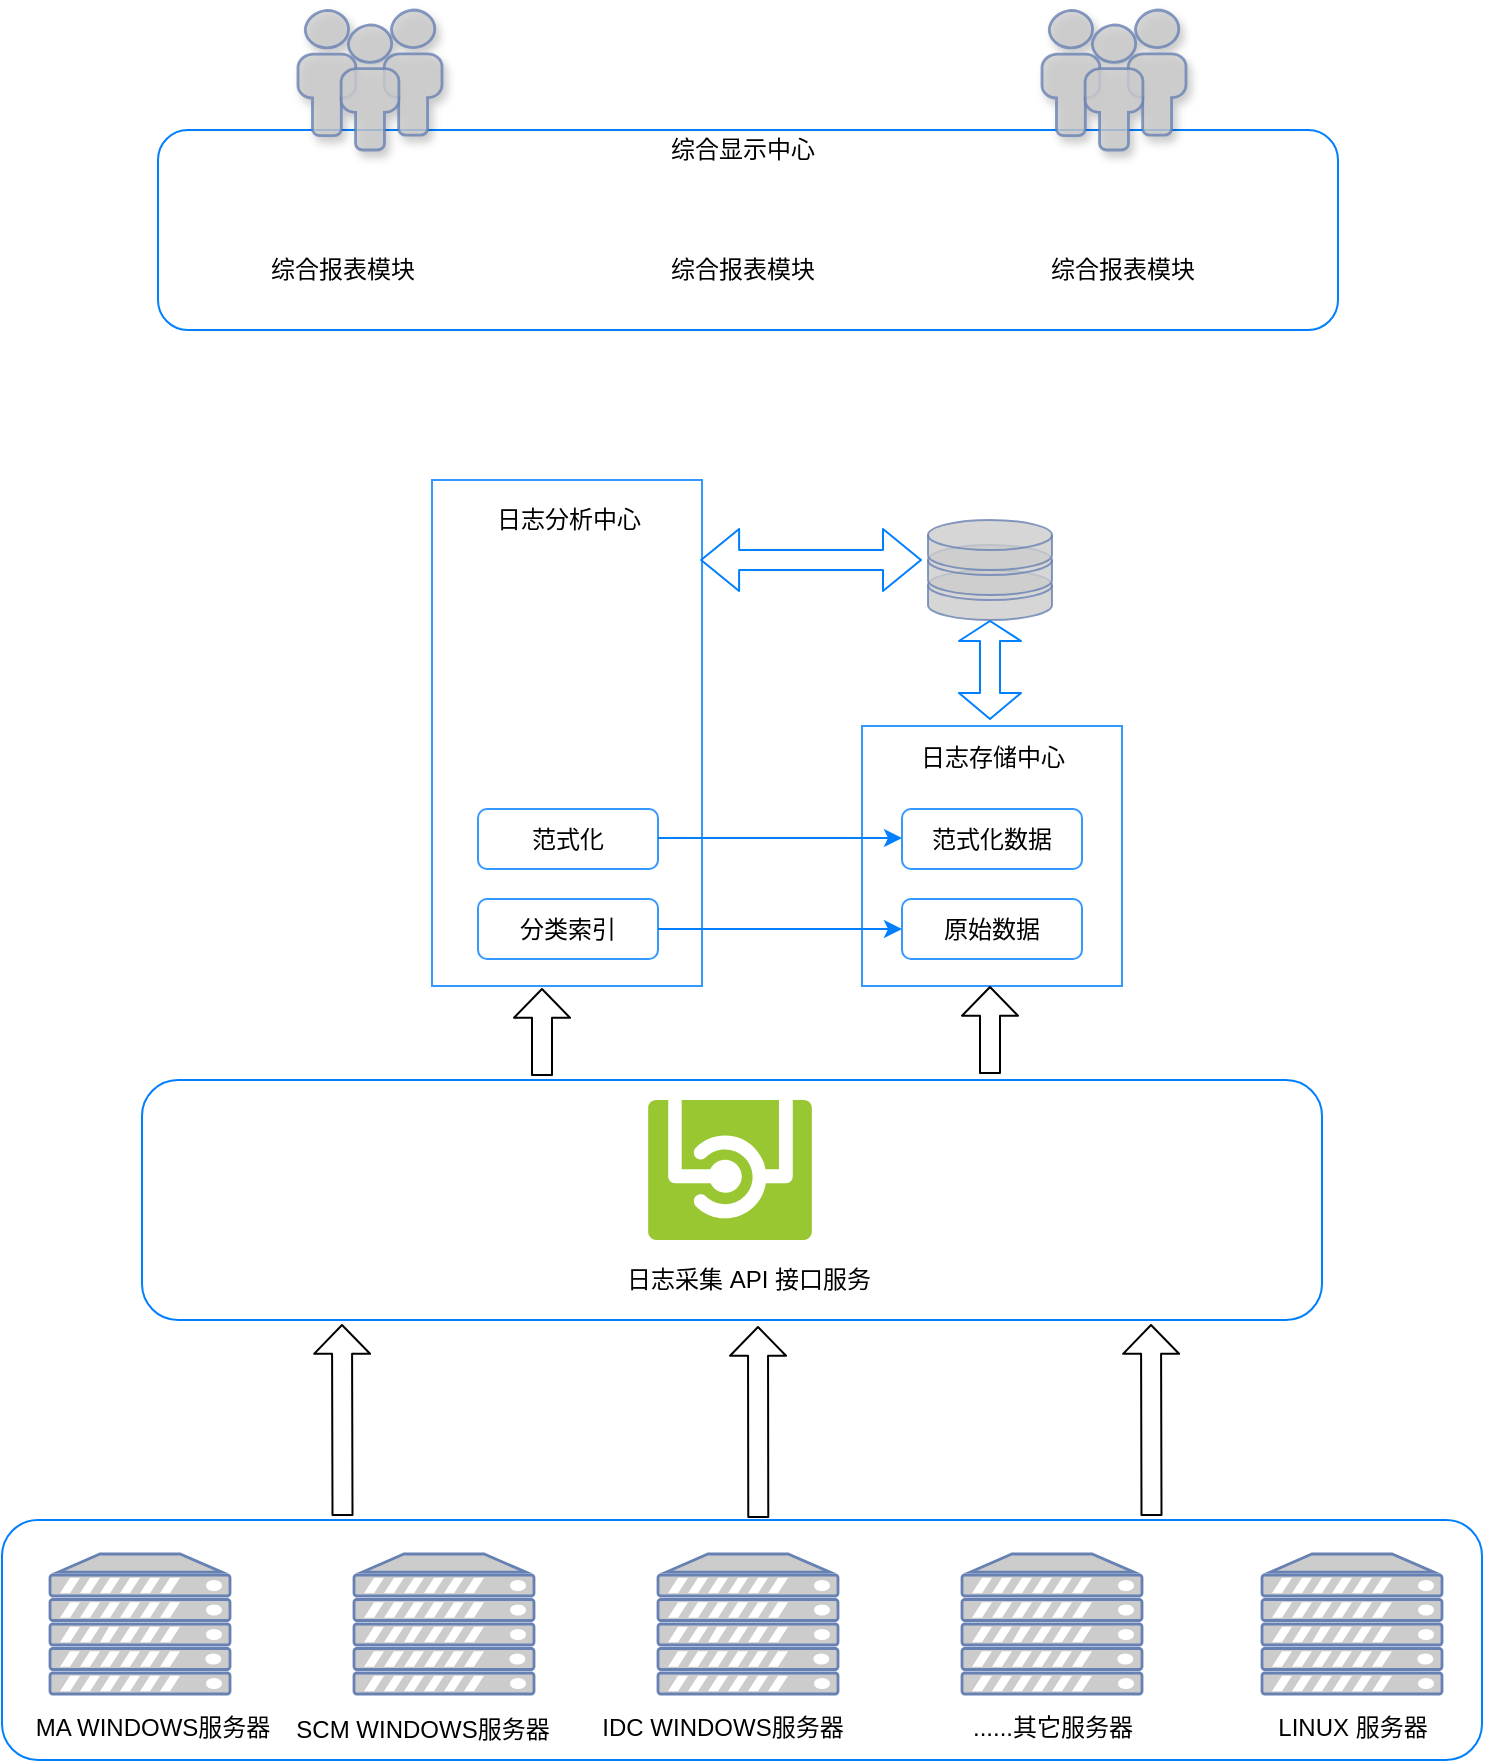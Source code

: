 <mxfile version="11.1.2" type="github"><diagram id="NLxhS4TgBL2Hi5K8Gdmp" name="Page-1"><mxGraphModel dx="1384" dy="777" grid="1" gridSize="10" guides="1" tooltips="1" connect="1" arrows="1" fold="1" page="1" pageScale="1" pageWidth="827" pageHeight="1169" math="0" shadow="0"><root><mxCell id="0"/><mxCell id="1" parent="0"/><mxCell id="mZlwf4uzsSFylxrJR0QA-9" value="" style="rounded=1;whiteSpace=wrap;html=1;strokeColor=#007FFF;" vertex="1" parent="1"><mxGeometry x="40" y="810" width="740" height="120" as="geometry"/></mxCell><mxCell id="mZlwf4uzsSFylxrJR0QA-11" value="" style="fontColor=#0066CC;verticalAlign=top;verticalLabelPosition=bottom;labelPosition=center;align=center;html=1;outlineConnect=0;fillColor=#CCCCCC;strokeColor=#6881B3;gradientColor=none;gradientDirection=north;strokeWidth=2;shape=mxgraph.networks.server;" vertex="1" parent="1"><mxGeometry x="64" y="827" width="90" height="70" as="geometry"/></mxCell><mxCell id="mZlwf4uzsSFylxrJR0QA-12" value="MA WINDOWS服务器" style="text;html=1;resizable=0;autosize=1;align=center;verticalAlign=middle;points=[];fillColor=none;strokeColor=none;rounded=0;" vertex="1" parent="1"><mxGeometry x="50" y="904" width="130" height="20" as="geometry"/></mxCell><mxCell id="mZlwf4uzsSFylxrJR0QA-15" value="&lt;br&gt;" style="rounded=1;whiteSpace=wrap;html=1;strokeColor=#007FFF;" vertex="1" parent="1"><mxGeometry x="110" y="590" width="590" height="120" as="geometry"/></mxCell><mxCell id="mZlwf4uzsSFylxrJR0QA-16" value="" style="aspect=fixed;html=1;perimeter=none;align=center;shadow=0;dashed=0;image;fontSize=12;image=img/lib/mscae/API.svg;strokeColor=#007FFF;opacity=80;" vertex="1" parent="1"><mxGeometry x="360" y="600" width="88" height="70" as="geometry"/></mxCell><mxCell id="mZlwf4uzsSFylxrJR0QA-18" value="" style="fontColor=#0066CC;verticalAlign=top;verticalLabelPosition=bottom;labelPosition=center;align=center;html=1;outlineConnect=0;fillColor=#CCCCCC;strokeColor=#6881B3;gradientColor=none;gradientDirection=north;strokeWidth=2;shape=mxgraph.networks.server;" vertex="1" parent="1"><mxGeometry x="216" y="827" width="90" height="70" as="geometry"/></mxCell><mxCell id="mZlwf4uzsSFylxrJR0QA-22" value="SCM WINDOWS服务器" style="text;html=1;resizable=0;autosize=1;align=center;verticalAlign=middle;points=[];fillColor=none;strokeColor=none;rounded=0;" vertex="1" parent="1"><mxGeometry x="180" y="905" width="140" height="20" as="geometry"/></mxCell><mxCell id="mZlwf4uzsSFylxrJR0QA-23" value="" style="fontColor=#0066CC;verticalAlign=top;verticalLabelPosition=bottom;labelPosition=center;align=center;html=1;outlineConnect=0;fillColor=#CCCCCC;strokeColor=#6881B3;gradientColor=none;gradientDirection=north;strokeWidth=2;shape=mxgraph.networks.server;" vertex="1" parent="1"><mxGeometry x="368" y="827" width="90" height="70" as="geometry"/></mxCell><mxCell id="mZlwf4uzsSFylxrJR0QA-24" value="IDC WINDOWS服务器" style="text;html=1;resizable=0;autosize=1;align=center;verticalAlign=middle;points=[];fillColor=none;strokeColor=none;rounded=0;" vertex="1" parent="1"><mxGeometry x="330" y="904" width="140" height="20" as="geometry"/></mxCell><mxCell id="mZlwf4uzsSFylxrJR0QA-29" value="" style="fontColor=#0066CC;verticalAlign=top;verticalLabelPosition=bottom;labelPosition=center;align=center;html=1;outlineConnect=0;fillColor=#CCCCCC;strokeColor=#6881B3;gradientColor=none;gradientDirection=north;strokeWidth=2;shape=mxgraph.networks.server;" vertex="1" parent="1"><mxGeometry x="670" y="827" width="90" height="70" as="geometry"/></mxCell><mxCell id="mZlwf4uzsSFylxrJR0QA-39" value="LINUX 服务器" style="text;html=1;resizable=0;autosize=1;align=center;verticalAlign=middle;points=[];fillColor=none;strokeColor=none;rounded=0;opacity=80;" vertex="1" parent="1"><mxGeometry x="670" y="904" width="90" height="20" as="geometry"/></mxCell><mxCell id="mZlwf4uzsSFylxrJR0QA-40" value="日志采集 API 接口服务" style="text;html=1;resizable=0;autosize=1;align=center;verticalAlign=middle;points=[];fillColor=none;strokeColor=none;rounded=0;opacity=80;direction=south;" vertex="1" parent="1"><mxGeometry x="403" y="620" width="20" height="140" as="geometry"/></mxCell><mxCell id="mZlwf4uzsSFylxrJR0QA-41" value="" style="fontColor=#0066CC;verticalAlign=top;verticalLabelPosition=bottom;labelPosition=center;align=center;html=1;outlineConnect=0;fillColor=#CCCCCC;strokeColor=#6881B3;gradientColor=none;gradientDirection=north;strokeWidth=2;shape=mxgraph.networks.server;" vertex="1" parent="1"><mxGeometry x="520" y="827" width="90" height="70" as="geometry"/></mxCell><mxCell id="mZlwf4uzsSFylxrJR0QA-44" value="......其它服务器" style="text;html=1;resizable=0;autosize=1;align=center;verticalAlign=middle;points=[];fillColor=none;strokeColor=none;rounded=0;opacity=80;" vertex="1" parent="1"><mxGeometry x="515" y="904" width="100" height="20" as="geometry"/></mxCell><mxCell id="mZlwf4uzsSFylxrJR0QA-51" value="" style="shape=flexArrow;endArrow=classic;html=1;endWidth=17;endSize=4.46;exitX=0.511;exitY=-0.008;exitDx=0;exitDy=0;exitPerimeter=0;" edge="1" parent="1" source="mZlwf4uzsSFylxrJR0QA-9"><mxGeometry width="50" height="50" relative="1" as="geometry"><mxPoint x="417" y="802.5" as="sourcePoint"/><mxPoint x="418" y="713" as="targetPoint"/></mxGeometry></mxCell><mxCell id="mZlwf4uzsSFylxrJR0QA-55" value="" style="shape=flexArrow;endArrow=classic;html=1;endWidth=17;endSize=4.46;exitX=0.511;exitY=-0.008;exitDx=0;exitDy=0;exitPerimeter=0;" edge="1" parent="1"><mxGeometry width="50" height="50" relative="1" as="geometry"><mxPoint x="210.25" y="808.04" as="sourcePoint"/><mxPoint x="210" y="712" as="targetPoint"/></mxGeometry></mxCell><mxCell id="mZlwf4uzsSFylxrJR0QA-56" value="" style="shape=flexArrow;endArrow=classic;html=1;endWidth=17;endSize=4.46;exitX=0.511;exitY=-0.008;exitDx=0;exitDy=0;exitPerimeter=0;" edge="1" parent="1"><mxGeometry width="50" height="50" relative="1" as="geometry"><mxPoint x="614.75" y="808.04" as="sourcePoint"/><mxPoint x="614.5" y="712" as="targetPoint"/></mxGeometry></mxCell><mxCell id="mZlwf4uzsSFylxrJR0QA-57" value="" style="whiteSpace=wrap;html=1;strokeColor=#007FFF;opacity=80;" vertex="1" parent="1"><mxGeometry x="255" y="290" width="135" height="253" as="geometry"/></mxCell><mxCell id="mZlwf4uzsSFylxrJR0QA-58" value="" style="whiteSpace=wrap;html=1;aspect=fixed;strokeColor=#007FFF;opacity=80;" vertex="1" parent="1"><mxGeometry x="470" y="413" width="130" height="130" as="geometry"/></mxCell><mxCell id="mZlwf4uzsSFylxrJR0QA-59" value="日志存储中心" style="text;html=1;resizable=0;autosize=1;align=center;verticalAlign=middle;points=[];fillColor=none;strokeColor=none;rounded=0;opacity=80;" vertex="1" parent="1"><mxGeometry x="490" y="419" width="90" height="20" as="geometry"/></mxCell><mxCell id="mZlwf4uzsSFylxrJR0QA-62" value="原始数据" style="rounded=1;whiteSpace=wrap;html=1;strokeColor=#007FFF;opacity=80;" vertex="1" parent="1"><mxGeometry x="490" y="499.5" width="90" height="30" as="geometry"/></mxCell><mxCell id="mZlwf4uzsSFylxrJR0QA-63" value="范式化数据" style="rounded=1;whiteSpace=wrap;html=1;strokeColor=#007FFF;opacity=80;" vertex="1" parent="1"><mxGeometry x="490" y="454.5" width="90" height="30" as="geometry"/></mxCell><mxCell id="mZlwf4uzsSFylxrJR0QA-64" value="分类索引" style="rounded=1;whiteSpace=wrap;html=1;strokeColor=#007FFF;opacity=80;" vertex="1" parent="1"><mxGeometry x="278" y="499.5" width="90" height="30" as="geometry"/></mxCell><mxCell id="mZlwf4uzsSFylxrJR0QA-65" value="范式化" style="rounded=1;whiteSpace=wrap;html=1;strokeColor=#007FFF;opacity=80;" vertex="1" parent="1"><mxGeometry x="278" y="454.5" width="90" height="30" as="geometry"/></mxCell><mxCell id="mZlwf4uzsSFylxrJR0QA-68" value="" style="endArrow=classic;html=1;entryX=0;entryY=0.5;entryDx=0;entryDy=0;strokeColor=#007FFF;" edge="1" parent="1" target="mZlwf4uzsSFylxrJR0QA-62"><mxGeometry width="50" height="50" relative="1" as="geometry"><mxPoint x="368" y="514.5" as="sourcePoint"/><mxPoint x="418" y="464.5" as="targetPoint"/></mxGeometry></mxCell><mxCell id="mZlwf4uzsSFylxrJR0QA-69" value="" style="shape=flexArrow;endArrow=classic;html=1;endWidth=17;endSize=4.46;" edge="1" parent="1"><mxGeometry width="50" height="50" relative="1" as="geometry"><mxPoint x="310" y="588" as="sourcePoint"/><mxPoint x="310" y="544" as="targetPoint"/></mxGeometry></mxCell><mxCell id="mZlwf4uzsSFylxrJR0QA-70" value="" style="shape=flexArrow;endArrow=classic;html=1;endWidth=17;endSize=4.46;" edge="1" parent="1"><mxGeometry width="50" height="50" relative="1" as="geometry"><mxPoint x="534" y="587" as="sourcePoint"/><mxPoint x="534" y="543" as="targetPoint"/></mxGeometry></mxCell><mxCell id="mZlwf4uzsSFylxrJR0QA-71" value="" style="endArrow=classic;html=1;entryX=0;entryY=0.5;entryDx=0;entryDy=0;strokeColor=#007FFF;" edge="1" parent="1"><mxGeometry width="50" height="50" relative="1" as="geometry"><mxPoint x="368" y="469" as="sourcePoint"/><mxPoint x="490" y="469" as="targetPoint"/></mxGeometry></mxCell><mxCell id="mZlwf4uzsSFylxrJR0QA-72" value="日志分析中心" style="text;html=1;resizable=0;autosize=1;align=center;verticalAlign=middle;points=[];fillColor=none;strokeColor=none;rounded=0;opacity=80;" vertex="1" parent="1"><mxGeometry x="278" y="300" width="90" height="20" as="geometry"/></mxCell><mxCell id="mZlwf4uzsSFylxrJR0QA-73" value="" style="fontColor=#0066CC;verticalAlign=top;verticalLabelPosition=bottom;labelPosition=center;align=center;html=1;outlineConnect=0;fillColor=#CCCCCC;strokeColor=#6881B3;gradientColor=none;gradientDirection=north;strokeWidth=2;shape=mxgraph.networks.storage;opacity=80;" vertex="1" parent="1"><mxGeometry x="503" y="310" width="62" height="50" as="geometry"/></mxCell><mxCell id="mZlwf4uzsSFylxrJR0QA-74" value="" style="shape=flexArrow;endArrow=classic;startArrow=classic;html=1;strokeColor=#007FFF;entryX=0.5;entryY=1;entryDx=0;entryDy=0;entryPerimeter=0;strokeWidth=1;endSize=3;startSize=4;" edge="1" parent="1" target="mZlwf4uzsSFylxrJR0QA-73"><mxGeometry width="50" height="50" relative="1" as="geometry"><mxPoint x="534" y="410" as="sourcePoint"/><mxPoint x="560" y="380" as="targetPoint"/></mxGeometry></mxCell><mxCell id="mZlwf4uzsSFylxrJR0QA-76" value="" style="shape=flexArrow;endArrow=classic;startArrow=classic;html=1;strokeColor=#007FFF;strokeWidth=1;exitX=0.993;exitY=0.158;exitDx=0;exitDy=0;exitPerimeter=0;" edge="1" parent="1" source="mZlwf4uzsSFylxrJR0QA-57"><mxGeometry width="50" height="50" relative="1" as="geometry"><mxPoint x="400" y="330" as="sourcePoint"/><mxPoint x="500" y="330" as="targetPoint"/></mxGeometry></mxCell><mxCell id="mZlwf4uzsSFylxrJR0QA-77" value="&lt;br&gt;" style="rounded=1;whiteSpace=wrap;html=1;strokeColor=#007FFF;" vertex="1" parent="1"><mxGeometry x="118" y="115" width="590" height="100" as="geometry"/></mxCell><mxCell id="mZlwf4uzsSFylxrJR0QA-78" value="" style="fontColor=#0066CC;verticalAlign=top;verticalLabelPosition=bottom;labelPosition=center;align=center;html=1;outlineConnect=0;fillColor=#CCCCCC;strokeColor=#6881B3;gradientColor=none;gradientDirection=north;strokeWidth=2;shape=mxgraph.networks.users;rounded=0;shadow=1;opacity=80;" vertex="1" parent="1"><mxGeometry x="188" y="55" width="72" height="70" as="geometry"/></mxCell><mxCell id="mZlwf4uzsSFylxrJR0QA-80" value="" style="fontColor=#0066CC;verticalAlign=top;verticalLabelPosition=bottom;labelPosition=center;align=center;html=1;outlineConnect=0;fillColor=#CCCCCC;strokeColor=#6881B3;gradientColor=none;gradientDirection=north;strokeWidth=2;shape=mxgraph.networks.users;rounded=0;shadow=1;opacity=80;" vertex="1" parent="1"><mxGeometry x="560" y="55" width="72" height="70" as="geometry"/></mxCell><mxCell id="mZlwf4uzsSFylxrJR0QA-81" value="综合显示中心" style="text;html=1;resizable=0;autosize=1;align=center;verticalAlign=middle;points=[];fillColor=none;strokeColor=none;rounded=0;shadow=1;opacity=80;" vertex="1" parent="1"><mxGeometry x="365" y="115" width="90" height="20" as="geometry"/></mxCell><mxCell id="mZlwf4uzsSFylxrJR0QA-82" value="综合报表模块" style="text;html=1;resizable=0;autosize=1;align=center;verticalAlign=middle;points=[];fillColor=none;strokeColor=none;rounded=0;shadow=1;opacity=80;" vertex="1" parent="1"><mxGeometry x="165" y="175" width="90" height="20" as="geometry"/></mxCell><mxCell id="mZlwf4uzsSFylxrJR0QA-83" value="综合报表模块" style="text;html=1;resizable=0;autosize=1;align=center;verticalAlign=middle;points=[];fillColor=none;strokeColor=none;rounded=0;shadow=1;opacity=80;" vertex="1" parent="1"><mxGeometry x="365" y="175" width="90" height="20" as="geometry"/></mxCell><mxCell id="mZlwf4uzsSFylxrJR0QA-84" value="综合报表模块" style="text;html=1;resizable=0;autosize=1;align=center;verticalAlign=middle;points=[];fillColor=none;strokeColor=none;rounded=0;shadow=1;opacity=80;" vertex="1" parent="1"><mxGeometry x="555" y="175" width="90" height="20" as="geometry"/></mxCell></root></mxGraphModel></diagram></mxfile>